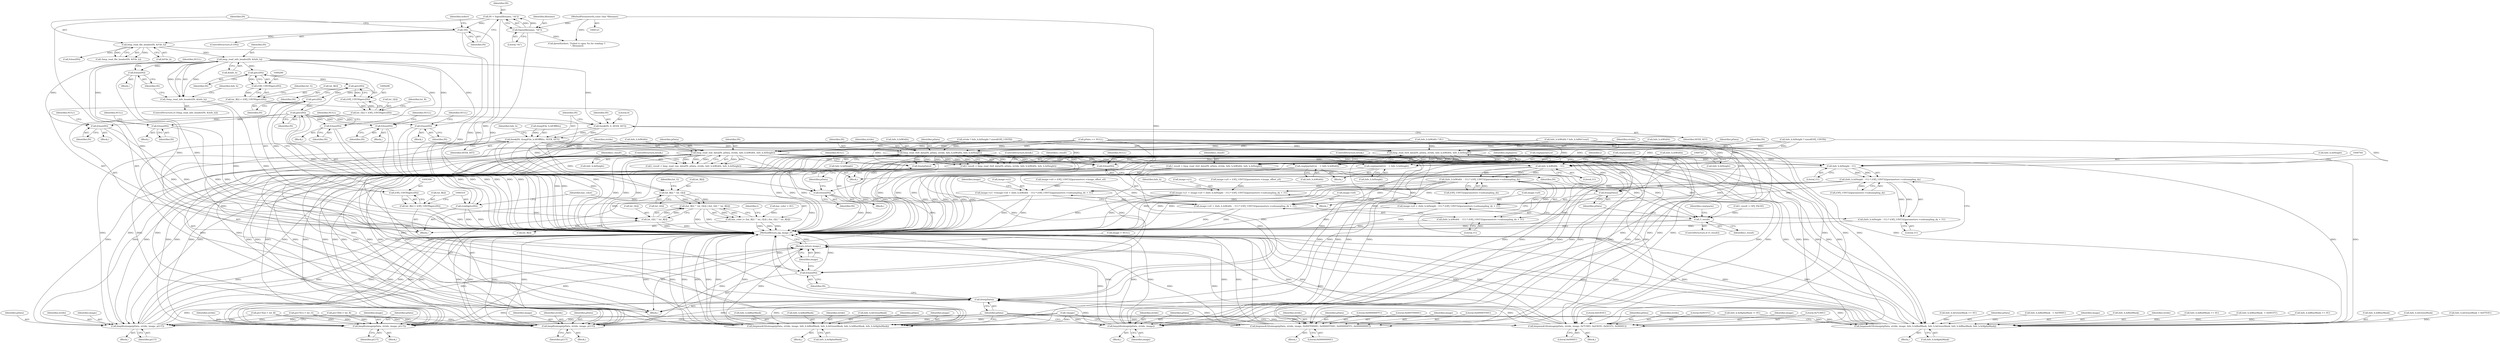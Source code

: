 digraph "0_openjpeg_da940424816e11d624362ce080bc026adffa26e8@API" {
"1000195" [label="(Call,bmp_read_info_header(IN, &Info_h))"];
"1000184" [label="(Call,bmp_read_file_header(IN, &File_h))"];
"1000173" [label="(Call,!IN)"];
"1000167" [label="(Call,IN = fopen(filename, \"rb\"))"];
"1000169" [label="(Call,fopen(filename, \"rb\"))"];
"1000122" [label="(MethodParameterIn,const char *filename)"];
"1000194" [label="(Call,!bmp_read_info_header(IN, &Info_h))"];
"1000200" [label="(Call,fclose(IN))"];
"1000291" [label="(Call,getc(IN))"];
"1000289" [label="(Call,(OPJ_UINT8)getc(IN))"];
"1000285" [label="(Call,lut_B[i] = (OPJ_UINT8)getc(IN))"];
"1000316" [label="(Call,lut_B[i] ^ lut_G[i])"];
"1000315" [label="(Call,(lut_B[i] ^ lut_G[i]) | (lut_G[i] ^ lut_R[i]))"];
"1000313" [label="(Call,has_color |= (lut_B[i] ^ lut_G[i]) | (lut_G[i] ^ lut_R[i]))"];
"1000323" [label="(Call,lut_G[i] ^ lut_R[i])"];
"1000299" [label="(Call,getc(IN))"];
"1000297" [label="(Call,(OPJ_UINT8)getc(IN))"];
"1000293" [label="(Call,lut_G[i] = (OPJ_UINT8)getc(IN))"];
"1000307" [label="(Call,getc(IN))"];
"1000305" [label="(Call,(OPJ_UINT8)getc(IN))"];
"1000301" [label="(Call,lut_R[i] = (OPJ_UINT8)getc(IN))"];
"1000311" [label="(Call,getc(IN))"];
"1000309" [label="(Call,(void)getc(IN))"];
"1000369" [label="(Call,fclose(IN))"];
"1000389" [label="(Call,fclose(IN))"];
"1000435" [label="(Call,fclose(IN))"];
"1000467" [label="(Call,fclose(IN))"];
"1000490" [label="(Call,fclose(IN))"];
"1000494" [label="(Call,fseek(IN, 0, SEEK_SET))"];
"1000498" [label="(Call,fseek(IN, (long)File_h.bfOffBits, SEEK_SET))"];
"1000515" [label="(Call,bmp_read_raw_data(IN, pData, stride, Info_h.biWidth, Info_h.biHeight))"];
"1000513" [label="(Call,l_result = bmp_read_raw_data(IN, pData, stride, Info_h.biWidth, Info_h.biHeight))"];
"1000563" [label="(Call,!l_result)"];
"1000566" [label="(Call,free(pData))"];
"1000568" [label="(Call,fclose(IN))"];
"1000633" [label="(Call,cmptparm[i].w    = Info_h.biWidth)"];
"1000642" [label="(Call,cmptparm[i].h    = Info_h.biHeight)"];
"1000669" [label="(Call,fclose(IN))"];
"1000671" [label="(Call,free(pData))"];
"1000717" [label="(Call,Info_h.biWidth  - 1U)"];
"1000716" [label="(Call,(Info_h.biWidth  - 1U) * (OPJ_UINT32)parameters->subsampling_dx)"];
"1000707" [label="(Call,image->x1 =\timage->x0 + (Info_h.biWidth  - 1U) * (OPJ_UINT32)parameters->subsampling_dx + 1U)"];
"1000711" [label="(Call,image->x0 + (Info_h.biWidth  - 1U) * (OPJ_UINT32)parameters->subsampling_dx + 1U)"];
"1000715" [label="(Call,(Info_h.biWidth  - 1U) * (OPJ_UINT32)parameters->subsampling_dx + 1U)"];
"1000738" [label="(Call,Info_h.biHeight - 1U)"];
"1000737" [label="(Call,(Info_h.biHeight - 1U) * (OPJ_UINT32)parameters->subsampling_dy)"];
"1000728" [label="(Call,image->y1 = image->y0 + (Info_h.biHeight - 1U) * (OPJ_UINT32)parameters->subsampling_dy + 1U)"];
"1000732" [label="(Call,image->y0 + (Info_h.biHeight - 1U) * (OPJ_UINT32)parameters->subsampling_dy + 1U)"];
"1000736" [label="(Call,(Info_h.biHeight - 1U) * (OPJ_UINT32)parameters->subsampling_dy + 1U)"];
"1000762" [label="(Call,bmp24toimage(pData, stride, image))"];
"1000974" [label="(Call,free(pData))"];
"1000978" [label="(Return,return image;)"];
"1000780" [label="(Call,bmp8toimage(pData, stride, image, pLUT))"];
"1000799" [label="(Call,bmp8toimage(pData, stride, image, pLUT))"];
"1000818" [label="(Call,bmp8toimage(pData, stride, image, pLUT))"];
"1000837" [label="(Call,bmpmask32toimage(pData, stride, image, 0x00FF0000U, 0x0000FF00U, 0x000000FFU, 0x00000000U))"];
"1000859" [label="(Call,bmpmask32toimage(pData, stride, image, Info_h.biRedMask, Info_h.biGreenMask, Info_h.biBlueMask, Info_h.biAlphaMask))"];
"1000889" [label="(Call,bmpmask16toimage(pData, stride, image, 0x7C00U, 0x03E0U, 0x001FU, 0x0000U))"];
"1000945" [label="(Call,bmpmask16toimage(pData, stride, image, Info_h.biRedMask, Info_h.biGreenMask, Info_h.biBlueMask, Info_h.biAlphaMask))"];
"1000976" [label="(Call,fclose(IN))"];
"1000529" [label="(Call,bmp_read_rle8_data(IN, pData, stride, Info_h.biWidth, Info_h.biHeight))"];
"1000527" [label="(Call,l_result = bmp_read_rle8_data(IN, pData, stride, Info_h.biWidth, Info_h.biHeight))"];
"1000543" [label="(Call,bmp_read_rle4_data(IN, pData, stride, Info_h.biWidth, Info_h.biHeight))"];
"1000541" [label="(Call,l_result = bmp_read_rle4_data(IN, pData, stride, Info_h.biWidth, Info_h.biHeight))"];
"1000779" [label="(Block,)"];
"1000183" [label="(Call,!bmp_read_file_header(IN, &File_h))"];
"1000742" [label="(Literal,1U)"];
"1000172" [label="(ControlStructure,if (!IN))"];
"1000174" [label="(Identifier,IN)"];
"1000533" [label="(Call,Info_h.biWidth)"];
"1000317" [label="(Call,lut_B[i])"];
"1000645" [label="(Identifier,cmptparm)"];
"1000309" [label="(Call,(void)getc(IN))"];
"1000568" [label="(Call,fclose(IN))"];
"1000194" [label="(Call,!bmp_read_info_header(IN, &Info_h))"];
"1000780" [label="(Call,bmp8toimage(pData, stride, image, pLUT))"];
"1000369" [label="(Call,fclose(IN))"];
"1000977" [label="(Identifier,IN)"];
"1000541" [label="(Call,l_result = bmp_read_rle4_data(IN, pData, stride, Info_h.biWidth, Info_h.biHeight))"];
"1000913" [label="(Call,Info_h.biRedMask == 0U)"];
"1000546" [label="(Identifier,stride)"];
"1000307" [label="(Call,getc(IN))"];
"1000940" [label="(Call,Info_h.biBlueMask  = 0x001FU)"];
"1000539" [label="(ControlStructure,break;)"];
"1000499" [label="(Identifier,IN)"];
"1000732" [label="(Call,image->y0 + (Info_h.biHeight - 1U) * (OPJ_UINT32)parameters->subsampling_dy + 1U)"];
"1000728" [label="(Call,image->y1 = image->y0 + (Info_h.biHeight - 1U) * (OPJ_UINT32)parameters->subsampling_dy + 1U)"];
"1000495" [label="(Identifier,IN)"];
"1000782" [label="(Identifier,stride)"];
"1000801" [label="(Identifier,stride)"];
"1000563" [label="(Call,!l_result)"];
"1000436" [label="(Identifier,IN)"];
"1000515" [label="(Call,bmp_read_raw_data(IN, pData, stride, Info_h.biWidth, Info_h.biHeight))"];
"1000890" [label="(Identifier,pData)"];
"1000924" [label="(Call,Info_h.biBlueMask == 0U)"];
"1000286" [label="(Call,lut_B[i])"];
"1000489" [label="(Block,)"];
"1000168" [label="(Identifier,IN)"];
"1000858" [label="(Block,)"];
"1000530" [label="(Identifier,IN)"];
"1000444" [label="(Call,Info_h.biWidth * 8U)"];
"1000711" [label="(Call,image->x0 + (Info_h.biWidth  - 1U) * (OPJ_UINT32)parameters->subsampling_dx + 1U)"];
"1000910" [label="(Block,)"];
"1000861" [label="(Identifier,stride)"];
"1000186" [label="(Call,&File_h)"];
"1000689" [label="(Call,image->x0 = (OPJ_UINT32)parameters->image_offset_x0)"];
"1000176" [label="(Call,fprintf(stderr, \"Failed to open %s for reading !!\n\", filename))"];
"1000838" [label="(Identifier,pData)"];
"1000368" [label="(Block,)"];
"1000836" [label="(Block,)"];
"1000753" [label="(Identifier,Info_h)"];
"1000955" [label="(Call,Info_h.biBlueMask)"];
"1000974" [label="(Call,free(pData))"];
"1000196" [label="(Identifier,IN)"];
"1000467" [label="(Call,fclose(IN))"];
"1000566" [label="(Call,free(pData))"];
"1000124" [label="(Block,)"];
"1000891" [label="(Identifier,stride)"];
"1000707" [label="(Call,image->x1 =\timage->x0 + (Info_h.biWidth  - 1U) * (OPJ_UINT32)parameters->subsampling_dx + 1U)"];
"1000434" [label="(Block,)"];
"1000313" [label="(Call,has_color |= (lut_B[i] ^ lut_G[i]) | (lut_G[i] ^ lut_R[i]))"];
"1000295" [label="(Identifier,lut_G)"];
"1000392" [label="(Identifier,NULL)"];
"1000199" [label="(Block,)"];
"1000762" [label="(Call,bmp24toimage(pData, stride, image))"];
"1000818" [label="(Call,bmp8toimage(pData, stride, image, pLUT))"];
"1000761" [label="(Block,)"];
"1000571" [label="(Identifier,NULL)"];
"1000516" [label="(Identifier,IN)"];
"1000718" [label="(Call,Info_h.biWidth)"];
"1000200" [label="(Call,fclose(IN))"];
"1000975" [label="(Identifier,pData)"];
"1000388" [label="(Block,)"];
"1000562" [label="(ControlStructure,if (!l_result))"];
"1000122" [label="(MethodParameterIn,const char *filename)"];
"1000508" [label="(Identifier,Info_h)"];
"1000477" [label="(Call,stride * Info_h.biHeight * sizeof(OPJ_UINT8))"];
"1000748" [label="(Literal,1U)"];
"1000522" [label="(Call,Info_h.biHeight)"];
"1000197" [label="(Call,&Info_h)"];
"1000666" [label="(Call,!image)"];
"1000965" [label="(Call,image = NULL)"];
"1000491" [label="(Identifier,IN)"];
"1000945" [label="(Call,bmpmask16toimage(pData, stride, image, Info_h.biRedMask, Info_h.biGreenMask, Info_h.biBlueMask, Info_h.biAlphaMask))"];
"1000980" [label="(MethodReturn,opj_image_t*)"];
"1000494" [label="(Call,fseek(IN, 0, SEEK_SET))"];
"1000285" [label="(Call,lut_B[i] = (OPJ_UINT8)getc(IN))"];
"1000312" [label="(Identifier,IN)"];
"1000952" [label="(Call,Info_h.biGreenMask)"];
"1000866" [label="(Call,Info_h.biGreenMask)"];
"1000171" [label="(Literal,\"rb\")"];
"1000493" [label="(Identifier,NULL)"];
"1000518" [label="(Identifier,stride)"];
"1000162" [label="(Call,pLUT[2] = lut_B)"];
"1000536" [label="(Call,Info_h.biHeight)"];
"1000519" [label="(Call,Info_h.biWidth)"];
"1000547" [label="(Call,Info_h.biWidth)"];
"1000935" [label="(Call,Info_h.biGreenMask = 0x07E0U)"];
"1000783" [label="(Identifier,image)"];
"1000958" [label="(Call,Info_h.biAlphaMask)"];
"1000729" [label="(Call,image->y1)"];
"1000860" [label="(Identifier,pData)"];
"1000390" [label="(Identifier,IN)"];
"1000821" [label="(Identifier,image)"];
"1000844" [label="(Literal,0x00000000U)"];
"1000784" [label="(Identifier,pLUT)"];
"1000896" [label="(Literal,0x0000U)"];
"1000303" [label="(Identifier,lut_R)"];
"1000588" [label="(Identifier,i)"];
"1000545" [label="(Identifier,pData)"];
"1000272" [label="(Call,has_color = 0U)"];
"1000919" [label="(Call,Info_h.biGreenMask == 0U)"];
"1000323" [label="(Call,lut_G[i] ^ lut_R[i])"];
"1000470" [label="(Identifier,NULL)"];
"1000716" [label="(Call,(Info_h.biWidth  - 1U) * (OPJ_UINT32)parameters->subsampling_dx)"];
"1000736" [label="(Call,(Info_h.biHeight - 1U) * (OPJ_UINT32)parameters->subsampling_dy + 1U)"];
"1000764" [label="(Identifier,stride)"];
"1000765" [label="(Identifier,image)"];
"1000479" [label="(Call,Info_h.biHeight * sizeof(OPJ_UINT8))"];
"1000589" [label="(Block,)"];
"1000862" [label="(Identifier,image)"];
"1000843" [label="(Literal,0x000000FFU)"];
"1000895" [label="(Literal,0x001FU)"];
"1000292" [label="(Identifier,IN)"];
"1000302" [label="(Call,lut_R[i])"];
"1000672" [label="(Identifier,pData)"];
"1000841" [label="(Literal,0x00FF0000U)"];
"1000315" [label="(Call,(lut_B[i] ^ lut_G[i]) | (lut_G[i] ^ lut_R[i]))"];
"1000169" [label="(Call,fopen(filename, \"rb\"))"];
"1000840" [label="(Identifier,image)"];
"1000185" [label="(Identifier,IN)"];
"1000466" [label="(Block,)"];
"1000763" [label="(Identifier,pData)"];
"1000708" [label="(Call,image->x1)"];
"1000820" [label="(Identifier,stride)"];
"1000435" [label="(Call,fclose(IN))"];
"1000498" [label="(Call,fseek(IN, (long)File_h.bfOffBits, SEEK_SET))"];
"1000803" [label="(Identifier,pLUT)"];
"1000289" [label="(Call,(OPJ_UINT8)getc(IN))"];
"1000733" [label="(Call,image->y0)"];
"1000544" [label="(Identifier,IN)"];
"1000500" [label="(Call,(long)File_h.bfOffBits)"];
"1000553" [label="(ControlStructure,break;)"];
"1000668" [label="(Block,)"];
"1000193" [label="(ControlStructure,if (!bmp_read_info_header(IN, &Info_h)))"];
"1000892" [label="(Identifier,image)"];
"1000639" [label="(Call,Info_h.biWidth)"];
"1000869" [label="(Call,Info_h.biBlueMask)"];
"1000532" [label="(Identifier,stride)"];
"1000177" [label="(Identifier,stderr)"];
"1000737" [label="(Call,(Info_h.biHeight - 1U) * (OPJ_UINT32)parameters->subsampling_dy)"];
"1000327" [label="(Call,lut_R[i])"];
"1000529" [label="(Call,bmp_read_rle8_data(IN, pData, stride, Info_h.biWidth, Info_h.biHeight))"];
"1000670" [label="(Identifier,IN)"];
"1000802" [label="(Identifier,image)"];
"1000819" [label="(Identifier,pData)"];
"1000669" [label="(Call,fclose(IN))"];
"1000564" [label="(Identifier,l_result)"];
"1000514" [label="(Identifier,l_result)"];
"1000946" [label="(Identifier,pData)"];
"1000195" [label="(Call,bmp_read_info_header(IN, &Info_h))"];
"1000505" [label="(Identifier,SEEK_SET)"];
"1000888" [label="(Block,)"];
"1000799" [label="(Call,bmp8toimage(pData, stride, image, pLUT))"];
"1000316" [label="(Call,lut_B[i] ^ lut_G[i])"];
"1000712" [label="(Call,image->x0)"];
"1000800" [label="(Identifier,pData)"];
"1000201" [label="(Identifier,IN)"];
"1000721" [label="(Literal,1U)"];
"1000842" [label="(Literal,0x0000FF00U)"];
"1000674" [label="(Identifier,NULL)"];
"1000930" [label="(Call,Info_h.biRedMask   = 0xF800U)"];
"1000633" [label="(Call,cmptparm[i].w    = Info_h.biWidth)"];
"1000517" [label="(Identifier,pData)"];
"1000308" [label="(Identifier,IN)"];
"1000170" [label="(Identifier,filename)"];
"1000299" [label="(Call,getc(IN))"];
"1000822" [label="(Identifier,pLUT)"];
"1000157" [label="(Call,pLUT[1] = lut_G)"];
"1000297" [label="(Call,(OPJ_UINT8)getc(IN))"];
"1000859" [label="(Call,bmpmask32toimage(pData, stride, image, Info_h.biRedMask, Info_h.biGreenMask, Info_h.biBlueMask, Info_h.biAlphaMask))"];
"1000294" [label="(Call,lut_G[i])"];
"1000717" [label="(Call,Info_h.biWidth  - 1U)"];
"1000698" [label="(Call,image->y0 = (OPJ_UINT32)parameters->image_offset_y0)"];
"1000722" [label="(Call,(OPJ_UINT32)parameters->subsampling_dx)"];
"1000325" [label="(Identifier,lut_G)"];
"1000525" [label="(ControlStructure,break;)"];
"1000727" [label="(Literal,1U)"];
"1000311" [label="(Call,getc(IN))"];
"1000558" [label="(Call,l_result = OPJ_FALSE)"];
"1000642" [label="(Call,cmptparm[i].h    = Info_h.biHeight)"];
"1000738" [label="(Call,Info_h.biHeight - 1U)"];
"1000291" [label="(Call,getc(IN))"];
"1000893" [label="(Literal,0x7C00U)"];
"1000543" [label="(Call,bmp_read_rle4_data(IN, pData, stride, Info_h.biWidth, Info_h.biHeight))"];
"1000324" [label="(Call,lut_G[i])"];
"1000468" [label="(Identifier,IN)"];
"1000527" [label="(Call,l_result = bmp_read_rle8_data(IN, pData, stride, Info_h.biWidth, Info_h.biHeight))"];
"1000398" [label="(Call,Info_h.biWidth * Info_h.biBitCount)"];
"1000978" [label="(Return,return image;)"];
"1000743" [label="(Call,(OPJ_UINT32)parameters->subsampling_dy)"];
"1000565" [label="(Block,)"];
"1000817" [label="(Block,)"];
"1000948" [label="(Identifier,image)"];
"1000569" [label="(Identifier,IN)"];
"1000372" [label="(Identifier,NULL)"];
"1000531" [label="(Identifier,pData)"];
"1000370" [label="(Identifier,IN)"];
"1000839" [label="(Identifier,stride)"];
"1000949" [label="(Call,Info_h.biRedMask)"];
"1000348" [label="(Call,Info_h.biAlphaMask != 0U)"];
"1000314" [label="(Identifier,has_color)"];
"1000567" [label="(Identifier,pData)"];
"1000513" [label="(Call,l_result = bmp_read_raw_data(IN, pData, stride, Info_h.biWidth, Info_h.biHeight))"];
"1000438" [label="(Identifier,NULL)"];
"1000575" [label="(Identifier,cmptparm)"];
"1000715" [label="(Call,(Info_h.biWidth  - 1U) * (OPJ_UINT32)parameters->subsampling_dx + 1U)"];
"1000283" [label="(Identifier,i)"];
"1000798" [label="(Block,)"];
"1000542" [label="(Identifier,l_result)"];
"1000634" [label="(Call,cmptparm[i].w)"];
"1000496" [label="(Literal,0)"];
"1000284" [label="(Block,)"];
"1000894" [label="(Literal,0x03E0U)"];
"1000301" [label="(Call,lut_R[i] = (OPJ_UINT8)getc(IN))"];
"1000189" [label="(Call,fclose(IN))"];
"1000486" [label="(Call,pData == NULL)"];
"1000979" [label="(Identifier,image)"];
"1000152" [label="(Call,pLUT[0] = lut_R)"];
"1000550" [label="(Call,Info_h.biHeight)"];
"1000781" [label="(Identifier,pData)"];
"1000497" [label="(Identifier,SEEK_SET)"];
"1000173" [label="(Call,!IN)"];
"1000490" [label="(Call,fclose(IN))"];
"1000643" [label="(Call,cmptparm[i].h)"];
"1000872" [label="(Call,Info_h.biAlphaMask)"];
"1000889" [label="(Call,bmpmask16toimage(pData, stride, image, 0x7C00U, 0x03E0U, 0x001FU, 0x0000U))"];
"1000300" [label="(Identifier,IN)"];
"1000305" [label="(Call,(OPJ_UINT8)getc(IN))"];
"1000320" [label="(Call,lut_G[i])"];
"1000837" [label="(Call,bmpmask32toimage(pData, stride, image, 0x00FF0000U, 0x0000FF00U, 0x000000FFU, 0x00000000U))"];
"1000648" [label="(Call,Info_h.biHeight)"];
"1000671" [label="(Call,free(pData))"];
"1000739" [label="(Call,Info_h.biHeight)"];
"1000730" [label="(Identifier,image)"];
"1000947" [label="(Identifier,stride)"];
"1000389" [label="(Call,fclose(IN))"];
"1000207" [label="(Identifier,Info_h)"];
"1000510" [label="(Block,)"];
"1000863" [label="(Call,Info_h.biRedMask)"];
"1000203" [label="(Identifier,NULL)"];
"1000976" [label="(Call,fclose(IN))"];
"1000528" [label="(Identifier,l_result)"];
"1000293" [label="(Call,lut_G[i] = (OPJ_UINT8)getc(IN))"];
"1000167" [label="(Call,IN = fopen(filename, \"rb\"))"];
"1000184" [label="(Call,bmp_read_file_header(IN, &File_h))"];
"1000195" -> "1000194"  [label="AST: "];
"1000195" -> "1000197"  [label="CFG: "];
"1000196" -> "1000195"  [label="AST: "];
"1000197" -> "1000195"  [label="AST: "];
"1000194" -> "1000195"  [label="CFG: "];
"1000195" -> "1000980"  [label="DDG: "];
"1000195" -> "1000194"  [label="DDG: "];
"1000195" -> "1000194"  [label="DDG: "];
"1000184" -> "1000195"  [label="DDG: "];
"1000195" -> "1000200"  [label="DDG: "];
"1000195" -> "1000291"  [label="DDG: "];
"1000195" -> "1000369"  [label="DDG: "];
"1000195" -> "1000389"  [label="DDG: "];
"1000195" -> "1000435"  [label="DDG: "];
"1000195" -> "1000467"  [label="DDG: "];
"1000195" -> "1000490"  [label="DDG: "];
"1000195" -> "1000494"  [label="DDG: "];
"1000184" -> "1000183"  [label="AST: "];
"1000184" -> "1000186"  [label="CFG: "];
"1000185" -> "1000184"  [label="AST: "];
"1000186" -> "1000184"  [label="AST: "];
"1000183" -> "1000184"  [label="CFG: "];
"1000184" -> "1000980"  [label="DDG: "];
"1000184" -> "1000183"  [label="DDG: "];
"1000184" -> "1000183"  [label="DDG: "];
"1000173" -> "1000184"  [label="DDG: "];
"1000184" -> "1000189"  [label="DDG: "];
"1000173" -> "1000172"  [label="AST: "];
"1000173" -> "1000174"  [label="CFG: "];
"1000174" -> "1000173"  [label="AST: "];
"1000177" -> "1000173"  [label="CFG: "];
"1000185" -> "1000173"  [label="CFG: "];
"1000173" -> "1000980"  [label="DDG: "];
"1000173" -> "1000980"  [label="DDG: "];
"1000167" -> "1000173"  [label="DDG: "];
"1000167" -> "1000124"  [label="AST: "];
"1000167" -> "1000169"  [label="CFG: "];
"1000168" -> "1000167"  [label="AST: "];
"1000169" -> "1000167"  [label="AST: "];
"1000174" -> "1000167"  [label="CFG: "];
"1000167" -> "1000980"  [label="DDG: "];
"1000169" -> "1000167"  [label="DDG: "];
"1000169" -> "1000167"  [label="DDG: "];
"1000169" -> "1000171"  [label="CFG: "];
"1000170" -> "1000169"  [label="AST: "];
"1000171" -> "1000169"  [label="AST: "];
"1000169" -> "1000980"  [label="DDG: "];
"1000122" -> "1000169"  [label="DDG: "];
"1000169" -> "1000176"  [label="DDG: "];
"1000122" -> "1000121"  [label="AST: "];
"1000122" -> "1000980"  [label="DDG: "];
"1000122" -> "1000176"  [label="DDG: "];
"1000194" -> "1000193"  [label="AST: "];
"1000201" -> "1000194"  [label="CFG: "];
"1000207" -> "1000194"  [label="CFG: "];
"1000194" -> "1000980"  [label="DDG: "];
"1000194" -> "1000980"  [label="DDG: "];
"1000200" -> "1000199"  [label="AST: "];
"1000200" -> "1000201"  [label="CFG: "];
"1000201" -> "1000200"  [label="AST: "];
"1000203" -> "1000200"  [label="CFG: "];
"1000200" -> "1000980"  [label="DDG: "];
"1000200" -> "1000980"  [label="DDG: "];
"1000291" -> "1000289"  [label="AST: "];
"1000291" -> "1000292"  [label="CFG: "];
"1000292" -> "1000291"  [label="AST: "];
"1000289" -> "1000291"  [label="CFG: "];
"1000291" -> "1000289"  [label="DDG: "];
"1000311" -> "1000291"  [label="DDG: "];
"1000291" -> "1000299"  [label="DDG: "];
"1000289" -> "1000285"  [label="AST: "];
"1000290" -> "1000289"  [label="AST: "];
"1000285" -> "1000289"  [label="CFG: "];
"1000289" -> "1000285"  [label="DDG: "];
"1000285" -> "1000284"  [label="AST: "];
"1000286" -> "1000285"  [label="AST: "];
"1000295" -> "1000285"  [label="CFG: "];
"1000285" -> "1000316"  [label="DDG: "];
"1000316" -> "1000315"  [label="AST: "];
"1000316" -> "1000320"  [label="CFG: "];
"1000317" -> "1000316"  [label="AST: "];
"1000320" -> "1000316"  [label="AST: "];
"1000325" -> "1000316"  [label="CFG: "];
"1000316" -> "1000980"  [label="DDG: "];
"1000316" -> "1000315"  [label="DDG: "];
"1000316" -> "1000315"  [label="DDG: "];
"1000293" -> "1000316"  [label="DDG: "];
"1000316" -> "1000323"  [label="DDG: "];
"1000315" -> "1000313"  [label="AST: "];
"1000315" -> "1000323"  [label="CFG: "];
"1000323" -> "1000315"  [label="AST: "];
"1000313" -> "1000315"  [label="CFG: "];
"1000315" -> "1000980"  [label="DDG: "];
"1000315" -> "1000980"  [label="DDG: "];
"1000315" -> "1000313"  [label="DDG: "];
"1000315" -> "1000313"  [label="DDG: "];
"1000323" -> "1000315"  [label="DDG: "];
"1000323" -> "1000315"  [label="DDG: "];
"1000313" -> "1000284"  [label="AST: "];
"1000314" -> "1000313"  [label="AST: "];
"1000283" -> "1000313"  [label="CFG: "];
"1000313" -> "1000980"  [label="DDG: "];
"1000313" -> "1000980"  [label="DDG: "];
"1000313" -> "1000980"  [label="DDG: "];
"1000272" -> "1000313"  [label="DDG: "];
"1000323" -> "1000327"  [label="CFG: "];
"1000324" -> "1000323"  [label="AST: "];
"1000327" -> "1000323"  [label="AST: "];
"1000323" -> "1000980"  [label="DDG: "];
"1000323" -> "1000980"  [label="DDG: "];
"1000301" -> "1000323"  [label="DDG: "];
"1000299" -> "1000297"  [label="AST: "];
"1000299" -> "1000300"  [label="CFG: "];
"1000300" -> "1000299"  [label="AST: "];
"1000297" -> "1000299"  [label="CFG: "];
"1000299" -> "1000297"  [label="DDG: "];
"1000299" -> "1000307"  [label="DDG: "];
"1000297" -> "1000293"  [label="AST: "];
"1000298" -> "1000297"  [label="AST: "];
"1000293" -> "1000297"  [label="CFG: "];
"1000297" -> "1000293"  [label="DDG: "];
"1000293" -> "1000284"  [label="AST: "];
"1000294" -> "1000293"  [label="AST: "];
"1000303" -> "1000293"  [label="CFG: "];
"1000307" -> "1000305"  [label="AST: "];
"1000307" -> "1000308"  [label="CFG: "];
"1000308" -> "1000307"  [label="AST: "];
"1000305" -> "1000307"  [label="CFG: "];
"1000307" -> "1000305"  [label="DDG: "];
"1000307" -> "1000311"  [label="DDG: "];
"1000305" -> "1000301"  [label="AST: "];
"1000306" -> "1000305"  [label="AST: "];
"1000301" -> "1000305"  [label="CFG: "];
"1000305" -> "1000301"  [label="DDG: "];
"1000301" -> "1000284"  [label="AST: "];
"1000302" -> "1000301"  [label="AST: "];
"1000310" -> "1000301"  [label="CFG: "];
"1000301" -> "1000980"  [label="DDG: "];
"1000311" -> "1000309"  [label="AST: "];
"1000311" -> "1000312"  [label="CFG: "];
"1000312" -> "1000311"  [label="AST: "];
"1000309" -> "1000311"  [label="CFG: "];
"1000311" -> "1000309"  [label="DDG: "];
"1000311" -> "1000369"  [label="DDG: "];
"1000311" -> "1000389"  [label="DDG: "];
"1000311" -> "1000435"  [label="DDG: "];
"1000311" -> "1000467"  [label="DDG: "];
"1000311" -> "1000490"  [label="DDG: "];
"1000311" -> "1000494"  [label="DDG: "];
"1000309" -> "1000284"  [label="AST: "];
"1000310" -> "1000309"  [label="AST: "];
"1000314" -> "1000309"  [label="CFG: "];
"1000309" -> "1000980"  [label="DDG: "];
"1000309" -> "1000980"  [label="DDG: "];
"1000369" -> "1000368"  [label="AST: "];
"1000369" -> "1000370"  [label="CFG: "];
"1000370" -> "1000369"  [label="AST: "];
"1000372" -> "1000369"  [label="CFG: "];
"1000369" -> "1000980"  [label="DDG: "];
"1000369" -> "1000980"  [label="DDG: "];
"1000389" -> "1000388"  [label="AST: "];
"1000389" -> "1000390"  [label="CFG: "];
"1000390" -> "1000389"  [label="AST: "];
"1000392" -> "1000389"  [label="CFG: "];
"1000389" -> "1000980"  [label="DDG: "];
"1000389" -> "1000980"  [label="DDG: "];
"1000435" -> "1000434"  [label="AST: "];
"1000435" -> "1000436"  [label="CFG: "];
"1000436" -> "1000435"  [label="AST: "];
"1000438" -> "1000435"  [label="CFG: "];
"1000435" -> "1000980"  [label="DDG: "];
"1000435" -> "1000980"  [label="DDG: "];
"1000467" -> "1000466"  [label="AST: "];
"1000467" -> "1000468"  [label="CFG: "];
"1000468" -> "1000467"  [label="AST: "];
"1000470" -> "1000467"  [label="CFG: "];
"1000467" -> "1000980"  [label="DDG: "];
"1000467" -> "1000980"  [label="DDG: "];
"1000490" -> "1000489"  [label="AST: "];
"1000490" -> "1000491"  [label="CFG: "];
"1000491" -> "1000490"  [label="AST: "];
"1000493" -> "1000490"  [label="CFG: "];
"1000490" -> "1000980"  [label="DDG: "];
"1000490" -> "1000980"  [label="DDG: "];
"1000494" -> "1000124"  [label="AST: "];
"1000494" -> "1000497"  [label="CFG: "];
"1000495" -> "1000494"  [label="AST: "];
"1000496" -> "1000494"  [label="AST: "];
"1000497" -> "1000494"  [label="AST: "];
"1000499" -> "1000494"  [label="CFG: "];
"1000494" -> "1000980"  [label="DDG: "];
"1000494" -> "1000498"  [label="DDG: "];
"1000494" -> "1000498"  [label="DDG: "];
"1000498" -> "1000124"  [label="AST: "];
"1000498" -> "1000505"  [label="CFG: "];
"1000499" -> "1000498"  [label="AST: "];
"1000500" -> "1000498"  [label="AST: "];
"1000505" -> "1000498"  [label="AST: "];
"1000508" -> "1000498"  [label="CFG: "];
"1000498" -> "1000980"  [label="DDG: "];
"1000498" -> "1000980"  [label="DDG: "];
"1000498" -> "1000980"  [label="DDG: "];
"1000500" -> "1000498"  [label="DDG: "];
"1000498" -> "1000515"  [label="DDG: "];
"1000498" -> "1000529"  [label="DDG: "];
"1000498" -> "1000543"  [label="DDG: "];
"1000498" -> "1000568"  [label="DDG: "];
"1000498" -> "1000669"  [label="DDG: "];
"1000498" -> "1000976"  [label="DDG: "];
"1000515" -> "1000513"  [label="AST: "];
"1000515" -> "1000522"  [label="CFG: "];
"1000516" -> "1000515"  [label="AST: "];
"1000517" -> "1000515"  [label="AST: "];
"1000518" -> "1000515"  [label="AST: "];
"1000519" -> "1000515"  [label="AST: "];
"1000522" -> "1000515"  [label="AST: "];
"1000513" -> "1000515"  [label="CFG: "];
"1000515" -> "1000980"  [label="DDG: "];
"1000515" -> "1000980"  [label="DDG: "];
"1000515" -> "1000980"  [label="DDG: "];
"1000515" -> "1000513"  [label="DDG: "];
"1000515" -> "1000513"  [label="DDG: "];
"1000515" -> "1000513"  [label="DDG: "];
"1000515" -> "1000513"  [label="DDG: "];
"1000515" -> "1000513"  [label="DDG: "];
"1000486" -> "1000515"  [label="DDG: "];
"1000477" -> "1000515"  [label="DDG: "];
"1000444" -> "1000515"  [label="DDG: "];
"1000398" -> "1000515"  [label="DDG: "];
"1000479" -> "1000515"  [label="DDG: "];
"1000515" -> "1000566"  [label="DDG: "];
"1000515" -> "1000568"  [label="DDG: "];
"1000515" -> "1000633"  [label="DDG: "];
"1000515" -> "1000642"  [label="DDG: "];
"1000515" -> "1000669"  [label="DDG: "];
"1000515" -> "1000671"  [label="DDG: "];
"1000515" -> "1000717"  [label="DDG: "];
"1000515" -> "1000738"  [label="DDG: "];
"1000515" -> "1000762"  [label="DDG: "];
"1000515" -> "1000762"  [label="DDG: "];
"1000515" -> "1000780"  [label="DDG: "];
"1000515" -> "1000780"  [label="DDG: "];
"1000515" -> "1000799"  [label="DDG: "];
"1000515" -> "1000799"  [label="DDG: "];
"1000515" -> "1000818"  [label="DDG: "];
"1000515" -> "1000818"  [label="DDG: "];
"1000515" -> "1000837"  [label="DDG: "];
"1000515" -> "1000837"  [label="DDG: "];
"1000515" -> "1000859"  [label="DDG: "];
"1000515" -> "1000859"  [label="DDG: "];
"1000515" -> "1000889"  [label="DDG: "];
"1000515" -> "1000889"  [label="DDG: "];
"1000515" -> "1000945"  [label="DDG: "];
"1000515" -> "1000945"  [label="DDG: "];
"1000515" -> "1000974"  [label="DDG: "];
"1000515" -> "1000976"  [label="DDG: "];
"1000513" -> "1000510"  [label="AST: "];
"1000514" -> "1000513"  [label="AST: "];
"1000525" -> "1000513"  [label="CFG: "];
"1000513" -> "1000980"  [label="DDG: "];
"1000513" -> "1000563"  [label="DDG: "];
"1000563" -> "1000562"  [label="AST: "];
"1000563" -> "1000564"  [label="CFG: "];
"1000564" -> "1000563"  [label="AST: "];
"1000567" -> "1000563"  [label="CFG: "];
"1000575" -> "1000563"  [label="CFG: "];
"1000563" -> "1000980"  [label="DDG: "];
"1000563" -> "1000980"  [label="DDG: "];
"1000527" -> "1000563"  [label="DDG: "];
"1000558" -> "1000563"  [label="DDG: "];
"1000541" -> "1000563"  [label="DDG: "];
"1000566" -> "1000565"  [label="AST: "];
"1000566" -> "1000567"  [label="CFG: "];
"1000567" -> "1000566"  [label="AST: "];
"1000569" -> "1000566"  [label="CFG: "];
"1000566" -> "1000980"  [label="DDG: "];
"1000529" -> "1000566"  [label="DDG: "];
"1000543" -> "1000566"  [label="DDG: "];
"1000486" -> "1000566"  [label="DDG: "];
"1000568" -> "1000565"  [label="AST: "];
"1000568" -> "1000569"  [label="CFG: "];
"1000569" -> "1000568"  [label="AST: "];
"1000571" -> "1000568"  [label="CFG: "];
"1000568" -> "1000980"  [label="DDG: "];
"1000568" -> "1000980"  [label="DDG: "];
"1000529" -> "1000568"  [label="DDG: "];
"1000543" -> "1000568"  [label="DDG: "];
"1000633" -> "1000589"  [label="AST: "];
"1000633" -> "1000639"  [label="CFG: "];
"1000634" -> "1000633"  [label="AST: "];
"1000639" -> "1000633"  [label="AST: "];
"1000645" -> "1000633"  [label="CFG: "];
"1000633" -> "1000980"  [label="DDG: "];
"1000633" -> "1000980"  [label="DDG: "];
"1000529" -> "1000633"  [label="DDG: "];
"1000444" -> "1000633"  [label="DDG: "];
"1000543" -> "1000633"  [label="DDG: "];
"1000398" -> "1000633"  [label="DDG: "];
"1000642" -> "1000589"  [label="AST: "];
"1000642" -> "1000648"  [label="CFG: "];
"1000643" -> "1000642"  [label="AST: "];
"1000648" -> "1000642"  [label="AST: "];
"1000588" -> "1000642"  [label="CFG: "];
"1000642" -> "1000980"  [label="DDG: "];
"1000642" -> "1000980"  [label="DDG: "];
"1000543" -> "1000642"  [label="DDG: "];
"1000529" -> "1000642"  [label="DDG: "];
"1000479" -> "1000642"  [label="DDG: "];
"1000669" -> "1000668"  [label="AST: "];
"1000669" -> "1000670"  [label="CFG: "];
"1000670" -> "1000669"  [label="AST: "];
"1000672" -> "1000669"  [label="CFG: "];
"1000669" -> "1000980"  [label="DDG: "];
"1000669" -> "1000980"  [label="DDG: "];
"1000529" -> "1000669"  [label="DDG: "];
"1000543" -> "1000669"  [label="DDG: "];
"1000671" -> "1000668"  [label="AST: "];
"1000671" -> "1000672"  [label="CFG: "];
"1000672" -> "1000671"  [label="AST: "];
"1000674" -> "1000671"  [label="CFG: "];
"1000671" -> "1000980"  [label="DDG: "];
"1000529" -> "1000671"  [label="DDG: "];
"1000543" -> "1000671"  [label="DDG: "];
"1000486" -> "1000671"  [label="DDG: "];
"1000717" -> "1000716"  [label="AST: "];
"1000717" -> "1000721"  [label="CFG: "];
"1000718" -> "1000717"  [label="AST: "];
"1000721" -> "1000717"  [label="AST: "];
"1000723" -> "1000717"  [label="CFG: "];
"1000717" -> "1000980"  [label="DDG: "];
"1000717" -> "1000716"  [label="DDG: "];
"1000717" -> "1000716"  [label="DDG: "];
"1000529" -> "1000717"  [label="DDG: "];
"1000444" -> "1000717"  [label="DDG: "];
"1000543" -> "1000717"  [label="DDG: "];
"1000398" -> "1000717"  [label="DDG: "];
"1000716" -> "1000715"  [label="AST: "];
"1000716" -> "1000722"  [label="CFG: "];
"1000722" -> "1000716"  [label="AST: "];
"1000727" -> "1000716"  [label="CFG: "];
"1000716" -> "1000980"  [label="DDG: "];
"1000716" -> "1000980"  [label="DDG: "];
"1000716" -> "1000707"  [label="DDG: "];
"1000716" -> "1000707"  [label="DDG: "];
"1000716" -> "1000711"  [label="DDG: "];
"1000716" -> "1000711"  [label="DDG: "];
"1000716" -> "1000715"  [label="DDG: "];
"1000716" -> "1000715"  [label="DDG: "];
"1000722" -> "1000716"  [label="DDG: "];
"1000707" -> "1000124"  [label="AST: "];
"1000707" -> "1000711"  [label="CFG: "];
"1000708" -> "1000707"  [label="AST: "];
"1000711" -> "1000707"  [label="AST: "];
"1000730" -> "1000707"  [label="CFG: "];
"1000707" -> "1000980"  [label="DDG: "];
"1000707" -> "1000980"  [label="DDG: "];
"1000689" -> "1000707"  [label="DDG: "];
"1000711" -> "1000715"  [label="CFG: "];
"1000712" -> "1000711"  [label="AST: "];
"1000715" -> "1000711"  [label="AST: "];
"1000711" -> "1000980"  [label="DDG: "];
"1000711" -> "1000980"  [label="DDG: "];
"1000689" -> "1000711"  [label="DDG: "];
"1000715" -> "1000727"  [label="CFG: "];
"1000727" -> "1000715"  [label="AST: "];
"1000715" -> "1000980"  [label="DDG: "];
"1000738" -> "1000737"  [label="AST: "];
"1000738" -> "1000742"  [label="CFG: "];
"1000739" -> "1000738"  [label="AST: "];
"1000742" -> "1000738"  [label="AST: "];
"1000744" -> "1000738"  [label="CFG: "];
"1000738" -> "1000980"  [label="DDG: "];
"1000738" -> "1000737"  [label="DDG: "];
"1000738" -> "1000737"  [label="DDG: "];
"1000543" -> "1000738"  [label="DDG: "];
"1000529" -> "1000738"  [label="DDG: "];
"1000479" -> "1000738"  [label="DDG: "];
"1000737" -> "1000736"  [label="AST: "];
"1000737" -> "1000743"  [label="CFG: "];
"1000743" -> "1000737"  [label="AST: "];
"1000748" -> "1000737"  [label="CFG: "];
"1000737" -> "1000980"  [label="DDG: "];
"1000737" -> "1000980"  [label="DDG: "];
"1000737" -> "1000728"  [label="DDG: "];
"1000737" -> "1000728"  [label="DDG: "];
"1000737" -> "1000732"  [label="DDG: "];
"1000737" -> "1000732"  [label="DDG: "];
"1000737" -> "1000736"  [label="DDG: "];
"1000737" -> "1000736"  [label="DDG: "];
"1000743" -> "1000737"  [label="DDG: "];
"1000728" -> "1000124"  [label="AST: "];
"1000728" -> "1000732"  [label="CFG: "];
"1000729" -> "1000728"  [label="AST: "];
"1000732" -> "1000728"  [label="AST: "];
"1000753" -> "1000728"  [label="CFG: "];
"1000728" -> "1000980"  [label="DDG: "];
"1000728" -> "1000980"  [label="DDG: "];
"1000698" -> "1000728"  [label="DDG: "];
"1000732" -> "1000736"  [label="CFG: "];
"1000733" -> "1000732"  [label="AST: "];
"1000736" -> "1000732"  [label="AST: "];
"1000732" -> "1000980"  [label="DDG: "];
"1000732" -> "1000980"  [label="DDG: "];
"1000698" -> "1000732"  [label="DDG: "];
"1000736" -> "1000748"  [label="CFG: "];
"1000748" -> "1000736"  [label="AST: "];
"1000736" -> "1000980"  [label="DDG: "];
"1000762" -> "1000761"  [label="AST: "];
"1000762" -> "1000765"  [label="CFG: "];
"1000763" -> "1000762"  [label="AST: "];
"1000764" -> "1000762"  [label="AST: "];
"1000765" -> "1000762"  [label="AST: "];
"1000975" -> "1000762"  [label="CFG: "];
"1000762" -> "1000980"  [label="DDG: "];
"1000762" -> "1000980"  [label="DDG: "];
"1000762" -> "1000980"  [label="DDG: "];
"1000529" -> "1000762"  [label="DDG: "];
"1000529" -> "1000762"  [label="DDG: "];
"1000543" -> "1000762"  [label="DDG: "];
"1000543" -> "1000762"  [label="DDG: "];
"1000486" -> "1000762"  [label="DDG: "];
"1000477" -> "1000762"  [label="DDG: "];
"1000666" -> "1000762"  [label="DDG: "];
"1000762" -> "1000974"  [label="DDG: "];
"1000762" -> "1000978"  [label="DDG: "];
"1000974" -> "1000124"  [label="AST: "];
"1000974" -> "1000975"  [label="CFG: "];
"1000975" -> "1000974"  [label="AST: "];
"1000977" -> "1000974"  [label="CFG: "];
"1000974" -> "1000980"  [label="DDG: "];
"1000837" -> "1000974"  [label="DDG: "];
"1000780" -> "1000974"  [label="DDG: "];
"1000889" -> "1000974"  [label="DDG: "];
"1000799" -> "1000974"  [label="DDG: "];
"1000859" -> "1000974"  [label="DDG: "];
"1000543" -> "1000974"  [label="DDG: "];
"1000818" -> "1000974"  [label="DDG: "];
"1000486" -> "1000974"  [label="DDG: "];
"1000945" -> "1000974"  [label="DDG: "];
"1000529" -> "1000974"  [label="DDG: "];
"1000978" -> "1000124"  [label="AST: "];
"1000978" -> "1000979"  [label="CFG: "];
"1000979" -> "1000978"  [label="AST: "];
"1000980" -> "1000978"  [label="CFG: "];
"1000978" -> "1000980"  [label="DDG: "];
"1000979" -> "1000978"  [label="DDG: "];
"1000780" -> "1000978"  [label="DDG: "];
"1000799" -> "1000978"  [label="DDG: "];
"1000889" -> "1000978"  [label="DDG: "];
"1000945" -> "1000978"  [label="DDG: "];
"1000965" -> "1000978"  [label="DDG: "];
"1000859" -> "1000978"  [label="DDG: "];
"1000837" -> "1000978"  [label="DDG: "];
"1000818" -> "1000978"  [label="DDG: "];
"1000780" -> "1000779"  [label="AST: "];
"1000780" -> "1000784"  [label="CFG: "];
"1000781" -> "1000780"  [label="AST: "];
"1000782" -> "1000780"  [label="AST: "];
"1000783" -> "1000780"  [label="AST: "];
"1000784" -> "1000780"  [label="AST: "];
"1000975" -> "1000780"  [label="CFG: "];
"1000780" -> "1000980"  [label="DDG: "];
"1000780" -> "1000980"  [label="DDG: "];
"1000780" -> "1000980"  [label="DDG: "];
"1000780" -> "1000980"  [label="DDG: "];
"1000529" -> "1000780"  [label="DDG: "];
"1000529" -> "1000780"  [label="DDG: "];
"1000543" -> "1000780"  [label="DDG: "];
"1000543" -> "1000780"  [label="DDG: "];
"1000486" -> "1000780"  [label="DDG: "];
"1000477" -> "1000780"  [label="DDG: "];
"1000666" -> "1000780"  [label="DDG: "];
"1000157" -> "1000780"  [label="DDG: "];
"1000152" -> "1000780"  [label="DDG: "];
"1000162" -> "1000780"  [label="DDG: "];
"1000799" -> "1000798"  [label="AST: "];
"1000799" -> "1000803"  [label="CFG: "];
"1000800" -> "1000799"  [label="AST: "];
"1000801" -> "1000799"  [label="AST: "];
"1000802" -> "1000799"  [label="AST: "];
"1000803" -> "1000799"  [label="AST: "];
"1000975" -> "1000799"  [label="CFG: "];
"1000799" -> "1000980"  [label="DDG: "];
"1000799" -> "1000980"  [label="DDG: "];
"1000799" -> "1000980"  [label="DDG: "];
"1000799" -> "1000980"  [label="DDG: "];
"1000529" -> "1000799"  [label="DDG: "];
"1000529" -> "1000799"  [label="DDG: "];
"1000543" -> "1000799"  [label="DDG: "];
"1000543" -> "1000799"  [label="DDG: "];
"1000486" -> "1000799"  [label="DDG: "];
"1000477" -> "1000799"  [label="DDG: "];
"1000666" -> "1000799"  [label="DDG: "];
"1000157" -> "1000799"  [label="DDG: "];
"1000152" -> "1000799"  [label="DDG: "];
"1000162" -> "1000799"  [label="DDG: "];
"1000818" -> "1000817"  [label="AST: "];
"1000818" -> "1000822"  [label="CFG: "];
"1000819" -> "1000818"  [label="AST: "];
"1000820" -> "1000818"  [label="AST: "];
"1000821" -> "1000818"  [label="AST: "];
"1000822" -> "1000818"  [label="AST: "];
"1000975" -> "1000818"  [label="CFG: "];
"1000818" -> "1000980"  [label="DDG: "];
"1000818" -> "1000980"  [label="DDG: "];
"1000818" -> "1000980"  [label="DDG: "];
"1000818" -> "1000980"  [label="DDG: "];
"1000529" -> "1000818"  [label="DDG: "];
"1000529" -> "1000818"  [label="DDG: "];
"1000543" -> "1000818"  [label="DDG: "];
"1000543" -> "1000818"  [label="DDG: "];
"1000486" -> "1000818"  [label="DDG: "];
"1000477" -> "1000818"  [label="DDG: "];
"1000666" -> "1000818"  [label="DDG: "];
"1000157" -> "1000818"  [label="DDG: "];
"1000152" -> "1000818"  [label="DDG: "];
"1000162" -> "1000818"  [label="DDG: "];
"1000837" -> "1000836"  [label="AST: "];
"1000837" -> "1000844"  [label="CFG: "];
"1000838" -> "1000837"  [label="AST: "];
"1000839" -> "1000837"  [label="AST: "];
"1000840" -> "1000837"  [label="AST: "];
"1000841" -> "1000837"  [label="AST: "];
"1000842" -> "1000837"  [label="AST: "];
"1000843" -> "1000837"  [label="AST: "];
"1000844" -> "1000837"  [label="AST: "];
"1000975" -> "1000837"  [label="CFG: "];
"1000837" -> "1000980"  [label="DDG: "];
"1000837" -> "1000980"  [label="DDG: "];
"1000837" -> "1000980"  [label="DDG: "];
"1000529" -> "1000837"  [label="DDG: "];
"1000529" -> "1000837"  [label="DDG: "];
"1000543" -> "1000837"  [label="DDG: "];
"1000543" -> "1000837"  [label="DDG: "];
"1000486" -> "1000837"  [label="DDG: "];
"1000477" -> "1000837"  [label="DDG: "];
"1000666" -> "1000837"  [label="DDG: "];
"1000859" -> "1000858"  [label="AST: "];
"1000859" -> "1000872"  [label="CFG: "];
"1000860" -> "1000859"  [label="AST: "];
"1000861" -> "1000859"  [label="AST: "];
"1000862" -> "1000859"  [label="AST: "];
"1000863" -> "1000859"  [label="AST: "];
"1000866" -> "1000859"  [label="AST: "];
"1000869" -> "1000859"  [label="AST: "];
"1000872" -> "1000859"  [label="AST: "];
"1000975" -> "1000859"  [label="CFG: "];
"1000859" -> "1000980"  [label="DDG: "];
"1000859" -> "1000980"  [label="DDG: "];
"1000859" -> "1000980"  [label="DDG: "];
"1000859" -> "1000980"  [label="DDG: "];
"1000859" -> "1000980"  [label="DDG: "];
"1000859" -> "1000980"  [label="DDG: "];
"1000859" -> "1000980"  [label="DDG: "];
"1000529" -> "1000859"  [label="DDG: "];
"1000529" -> "1000859"  [label="DDG: "];
"1000543" -> "1000859"  [label="DDG: "];
"1000543" -> "1000859"  [label="DDG: "];
"1000486" -> "1000859"  [label="DDG: "];
"1000477" -> "1000859"  [label="DDG: "];
"1000666" -> "1000859"  [label="DDG: "];
"1000348" -> "1000859"  [label="DDG: "];
"1000889" -> "1000888"  [label="AST: "];
"1000889" -> "1000896"  [label="CFG: "];
"1000890" -> "1000889"  [label="AST: "];
"1000891" -> "1000889"  [label="AST: "];
"1000892" -> "1000889"  [label="AST: "];
"1000893" -> "1000889"  [label="AST: "];
"1000894" -> "1000889"  [label="AST: "];
"1000895" -> "1000889"  [label="AST: "];
"1000896" -> "1000889"  [label="AST: "];
"1000975" -> "1000889"  [label="CFG: "];
"1000889" -> "1000980"  [label="DDG: "];
"1000889" -> "1000980"  [label="DDG: "];
"1000889" -> "1000980"  [label="DDG: "];
"1000529" -> "1000889"  [label="DDG: "];
"1000529" -> "1000889"  [label="DDG: "];
"1000543" -> "1000889"  [label="DDG: "];
"1000543" -> "1000889"  [label="DDG: "];
"1000486" -> "1000889"  [label="DDG: "];
"1000477" -> "1000889"  [label="DDG: "];
"1000666" -> "1000889"  [label="DDG: "];
"1000945" -> "1000910"  [label="AST: "];
"1000945" -> "1000958"  [label="CFG: "];
"1000946" -> "1000945"  [label="AST: "];
"1000947" -> "1000945"  [label="AST: "];
"1000948" -> "1000945"  [label="AST: "];
"1000949" -> "1000945"  [label="AST: "];
"1000952" -> "1000945"  [label="AST: "];
"1000955" -> "1000945"  [label="AST: "];
"1000958" -> "1000945"  [label="AST: "];
"1000975" -> "1000945"  [label="CFG: "];
"1000945" -> "1000980"  [label="DDG: "];
"1000945" -> "1000980"  [label="DDG: "];
"1000945" -> "1000980"  [label="DDG: "];
"1000945" -> "1000980"  [label="DDG: "];
"1000945" -> "1000980"  [label="DDG: "];
"1000945" -> "1000980"  [label="DDG: "];
"1000945" -> "1000980"  [label="DDG: "];
"1000529" -> "1000945"  [label="DDG: "];
"1000529" -> "1000945"  [label="DDG: "];
"1000543" -> "1000945"  [label="DDG: "];
"1000543" -> "1000945"  [label="DDG: "];
"1000486" -> "1000945"  [label="DDG: "];
"1000477" -> "1000945"  [label="DDG: "];
"1000666" -> "1000945"  [label="DDG: "];
"1000913" -> "1000945"  [label="DDG: "];
"1000930" -> "1000945"  [label="DDG: "];
"1000919" -> "1000945"  [label="DDG: "];
"1000935" -> "1000945"  [label="DDG: "];
"1000924" -> "1000945"  [label="DDG: "];
"1000940" -> "1000945"  [label="DDG: "];
"1000348" -> "1000945"  [label="DDG: "];
"1000976" -> "1000124"  [label="AST: "];
"1000976" -> "1000977"  [label="CFG: "];
"1000977" -> "1000976"  [label="AST: "];
"1000979" -> "1000976"  [label="CFG: "];
"1000976" -> "1000980"  [label="DDG: "];
"1000976" -> "1000980"  [label="DDG: "];
"1000529" -> "1000976"  [label="DDG: "];
"1000543" -> "1000976"  [label="DDG: "];
"1000529" -> "1000527"  [label="AST: "];
"1000529" -> "1000536"  [label="CFG: "];
"1000530" -> "1000529"  [label="AST: "];
"1000531" -> "1000529"  [label="AST: "];
"1000532" -> "1000529"  [label="AST: "];
"1000533" -> "1000529"  [label="AST: "];
"1000536" -> "1000529"  [label="AST: "];
"1000527" -> "1000529"  [label="CFG: "];
"1000529" -> "1000980"  [label="DDG: "];
"1000529" -> "1000980"  [label="DDG: "];
"1000529" -> "1000980"  [label="DDG: "];
"1000529" -> "1000527"  [label="DDG: "];
"1000529" -> "1000527"  [label="DDG: "];
"1000529" -> "1000527"  [label="DDG: "];
"1000529" -> "1000527"  [label="DDG: "];
"1000529" -> "1000527"  [label="DDG: "];
"1000486" -> "1000529"  [label="DDG: "];
"1000477" -> "1000529"  [label="DDG: "];
"1000444" -> "1000529"  [label="DDG: "];
"1000398" -> "1000529"  [label="DDG: "];
"1000479" -> "1000529"  [label="DDG: "];
"1000527" -> "1000510"  [label="AST: "];
"1000528" -> "1000527"  [label="AST: "];
"1000539" -> "1000527"  [label="CFG: "];
"1000527" -> "1000980"  [label="DDG: "];
"1000543" -> "1000541"  [label="AST: "];
"1000543" -> "1000550"  [label="CFG: "];
"1000544" -> "1000543"  [label="AST: "];
"1000545" -> "1000543"  [label="AST: "];
"1000546" -> "1000543"  [label="AST: "];
"1000547" -> "1000543"  [label="AST: "];
"1000550" -> "1000543"  [label="AST: "];
"1000541" -> "1000543"  [label="CFG: "];
"1000543" -> "1000980"  [label="DDG: "];
"1000543" -> "1000980"  [label="DDG: "];
"1000543" -> "1000980"  [label="DDG: "];
"1000543" -> "1000541"  [label="DDG: "];
"1000543" -> "1000541"  [label="DDG: "];
"1000543" -> "1000541"  [label="DDG: "];
"1000543" -> "1000541"  [label="DDG: "];
"1000543" -> "1000541"  [label="DDG: "];
"1000486" -> "1000543"  [label="DDG: "];
"1000477" -> "1000543"  [label="DDG: "];
"1000444" -> "1000543"  [label="DDG: "];
"1000398" -> "1000543"  [label="DDG: "];
"1000479" -> "1000543"  [label="DDG: "];
"1000541" -> "1000510"  [label="AST: "];
"1000542" -> "1000541"  [label="AST: "];
"1000553" -> "1000541"  [label="CFG: "];
"1000541" -> "1000980"  [label="DDG: "];
}
